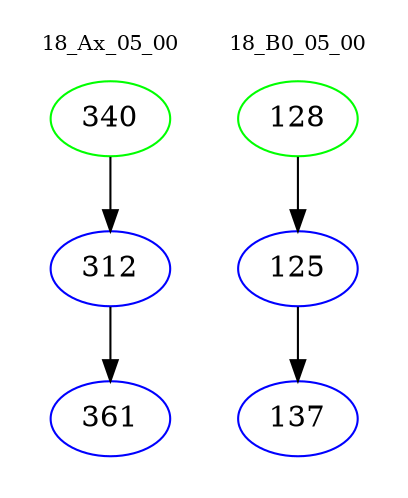 digraph{
subgraph cluster_0 {
color = white
label = "18_Ax_05_00";
fontsize=10;
T0_340 [label="340", color="green"]
T0_340 -> T0_312 [color="black"]
T0_312 [label="312", color="blue"]
T0_312 -> T0_361 [color="black"]
T0_361 [label="361", color="blue"]
}
subgraph cluster_1 {
color = white
label = "18_B0_05_00";
fontsize=10;
T1_128 [label="128", color="green"]
T1_128 -> T1_125 [color="black"]
T1_125 [label="125", color="blue"]
T1_125 -> T1_137 [color="black"]
T1_137 [label="137", color="blue"]
}
}
